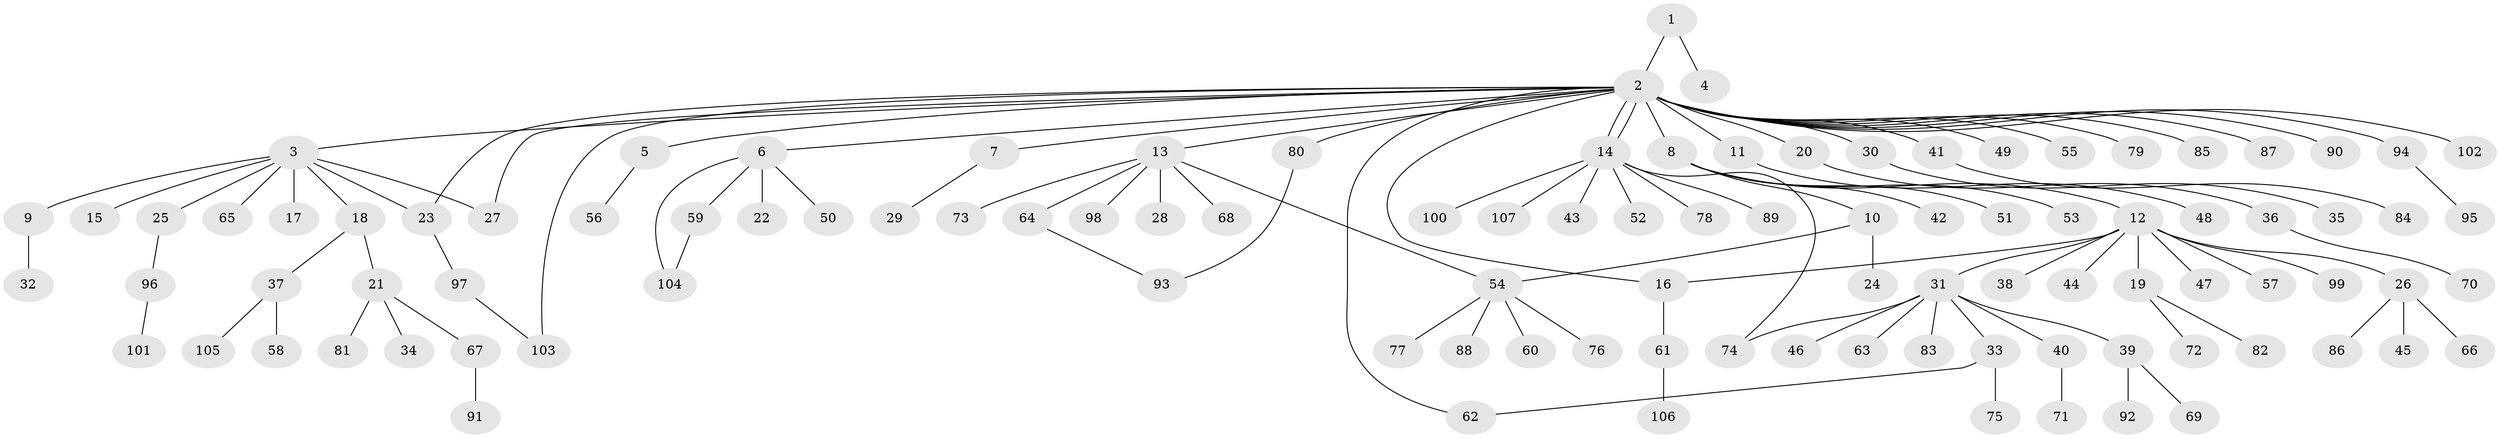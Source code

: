 // Generated by graph-tools (version 1.1) at 2025/11/02/27/25 16:11:10]
// undirected, 107 vertices, 116 edges
graph export_dot {
graph [start="1"]
  node [color=gray90,style=filled];
  1;
  2;
  3;
  4;
  5;
  6;
  7;
  8;
  9;
  10;
  11;
  12;
  13;
  14;
  15;
  16;
  17;
  18;
  19;
  20;
  21;
  22;
  23;
  24;
  25;
  26;
  27;
  28;
  29;
  30;
  31;
  32;
  33;
  34;
  35;
  36;
  37;
  38;
  39;
  40;
  41;
  42;
  43;
  44;
  45;
  46;
  47;
  48;
  49;
  50;
  51;
  52;
  53;
  54;
  55;
  56;
  57;
  58;
  59;
  60;
  61;
  62;
  63;
  64;
  65;
  66;
  67;
  68;
  69;
  70;
  71;
  72;
  73;
  74;
  75;
  76;
  77;
  78;
  79;
  80;
  81;
  82;
  83;
  84;
  85;
  86;
  87;
  88;
  89;
  90;
  91;
  92;
  93;
  94;
  95;
  96;
  97;
  98;
  99;
  100;
  101;
  102;
  103;
  104;
  105;
  106;
  107;
  1 -- 2;
  1 -- 4;
  2 -- 3;
  2 -- 5;
  2 -- 6;
  2 -- 7;
  2 -- 8;
  2 -- 11;
  2 -- 13;
  2 -- 14;
  2 -- 14;
  2 -- 16;
  2 -- 20;
  2 -- 23;
  2 -- 27;
  2 -- 30;
  2 -- 41;
  2 -- 49;
  2 -- 55;
  2 -- 62;
  2 -- 79;
  2 -- 80;
  2 -- 85;
  2 -- 87;
  2 -- 90;
  2 -- 94;
  2 -- 102;
  2 -- 103;
  3 -- 9;
  3 -- 15;
  3 -- 17;
  3 -- 18;
  3 -- 23;
  3 -- 25;
  3 -- 27;
  3 -- 65;
  5 -- 56;
  6 -- 22;
  6 -- 50;
  6 -- 59;
  6 -- 104;
  7 -- 29;
  8 -- 10;
  8 -- 12;
  8 -- 42;
  8 -- 51;
  8 -- 53;
  9 -- 32;
  10 -- 24;
  10 -- 54;
  11 -- 48;
  12 -- 16;
  12 -- 19;
  12 -- 26;
  12 -- 31;
  12 -- 38;
  12 -- 44;
  12 -- 47;
  12 -- 57;
  12 -- 99;
  13 -- 28;
  13 -- 54;
  13 -- 64;
  13 -- 68;
  13 -- 73;
  13 -- 98;
  14 -- 43;
  14 -- 52;
  14 -- 74;
  14 -- 78;
  14 -- 89;
  14 -- 100;
  14 -- 107;
  16 -- 61;
  18 -- 21;
  18 -- 37;
  19 -- 72;
  19 -- 82;
  20 -- 36;
  21 -- 34;
  21 -- 67;
  21 -- 81;
  23 -- 97;
  25 -- 96;
  26 -- 45;
  26 -- 66;
  26 -- 86;
  30 -- 35;
  31 -- 33;
  31 -- 39;
  31 -- 40;
  31 -- 46;
  31 -- 63;
  31 -- 74;
  31 -- 83;
  33 -- 62;
  33 -- 75;
  36 -- 70;
  37 -- 58;
  37 -- 105;
  39 -- 69;
  39 -- 92;
  40 -- 71;
  41 -- 84;
  54 -- 60;
  54 -- 76;
  54 -- 77;
  54 -- 88;
  59 -- 104;
  61 -- 106;
  64 -- 93;
  67 -- 91;
  80 -- 93;
  94 -- 95;
  96 -- 101;
  97 -- 103;
}
